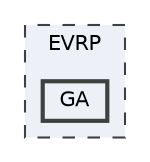 digraph "EVRP/GA"
{
 // LATEX_PDF_SIZE
  bgcolor="transparent";
  edge [fontname=Helvetica,fontsize=10,labelfontname=Helvetica,labelfontsize=10];
  node [fontname=Helvetica,fontsize=10,shape=box,height=0.2,width=0.4];
  compound=true
  subgraph clusterdir_e235db08959b8882d3bc83d69a523b83 {
    graph [ bgcolor="#edf0f7", pencolor="grey25", label="EVRP", fontname=Helvetica,fontsize=10 style="filled,dashed", URL="dir_e235db08959b8882d3bc83d69a523b83.html",tooltip=""]
  dir_66dfb1b3f9117f1233f82ad6cc4fe29f [label="GA", fillcolor="#edf0f7", color="grey25", style="filled,bold", URL="dir_66dfb1b3f9117f1233f82ad6cc4fe29f.html",tooltip=""];
  }
}

